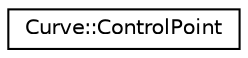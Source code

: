 digraph "Graphical Class Hierarchy"
{
  edge [fontname="Helvetica",fontsize="10",labelfontname="Helvetica",labelfontsize="10"];
  node [fontname="Helvetica",fontsize="10",shape=record];
  rankdir="LR";
  Node1 [label="Curve::ControlPoint",height=0.2,width=0.4,color="black", fillcolor="white", style="filled",URL="$struct_curve_1_1_control_point.html"];
}

